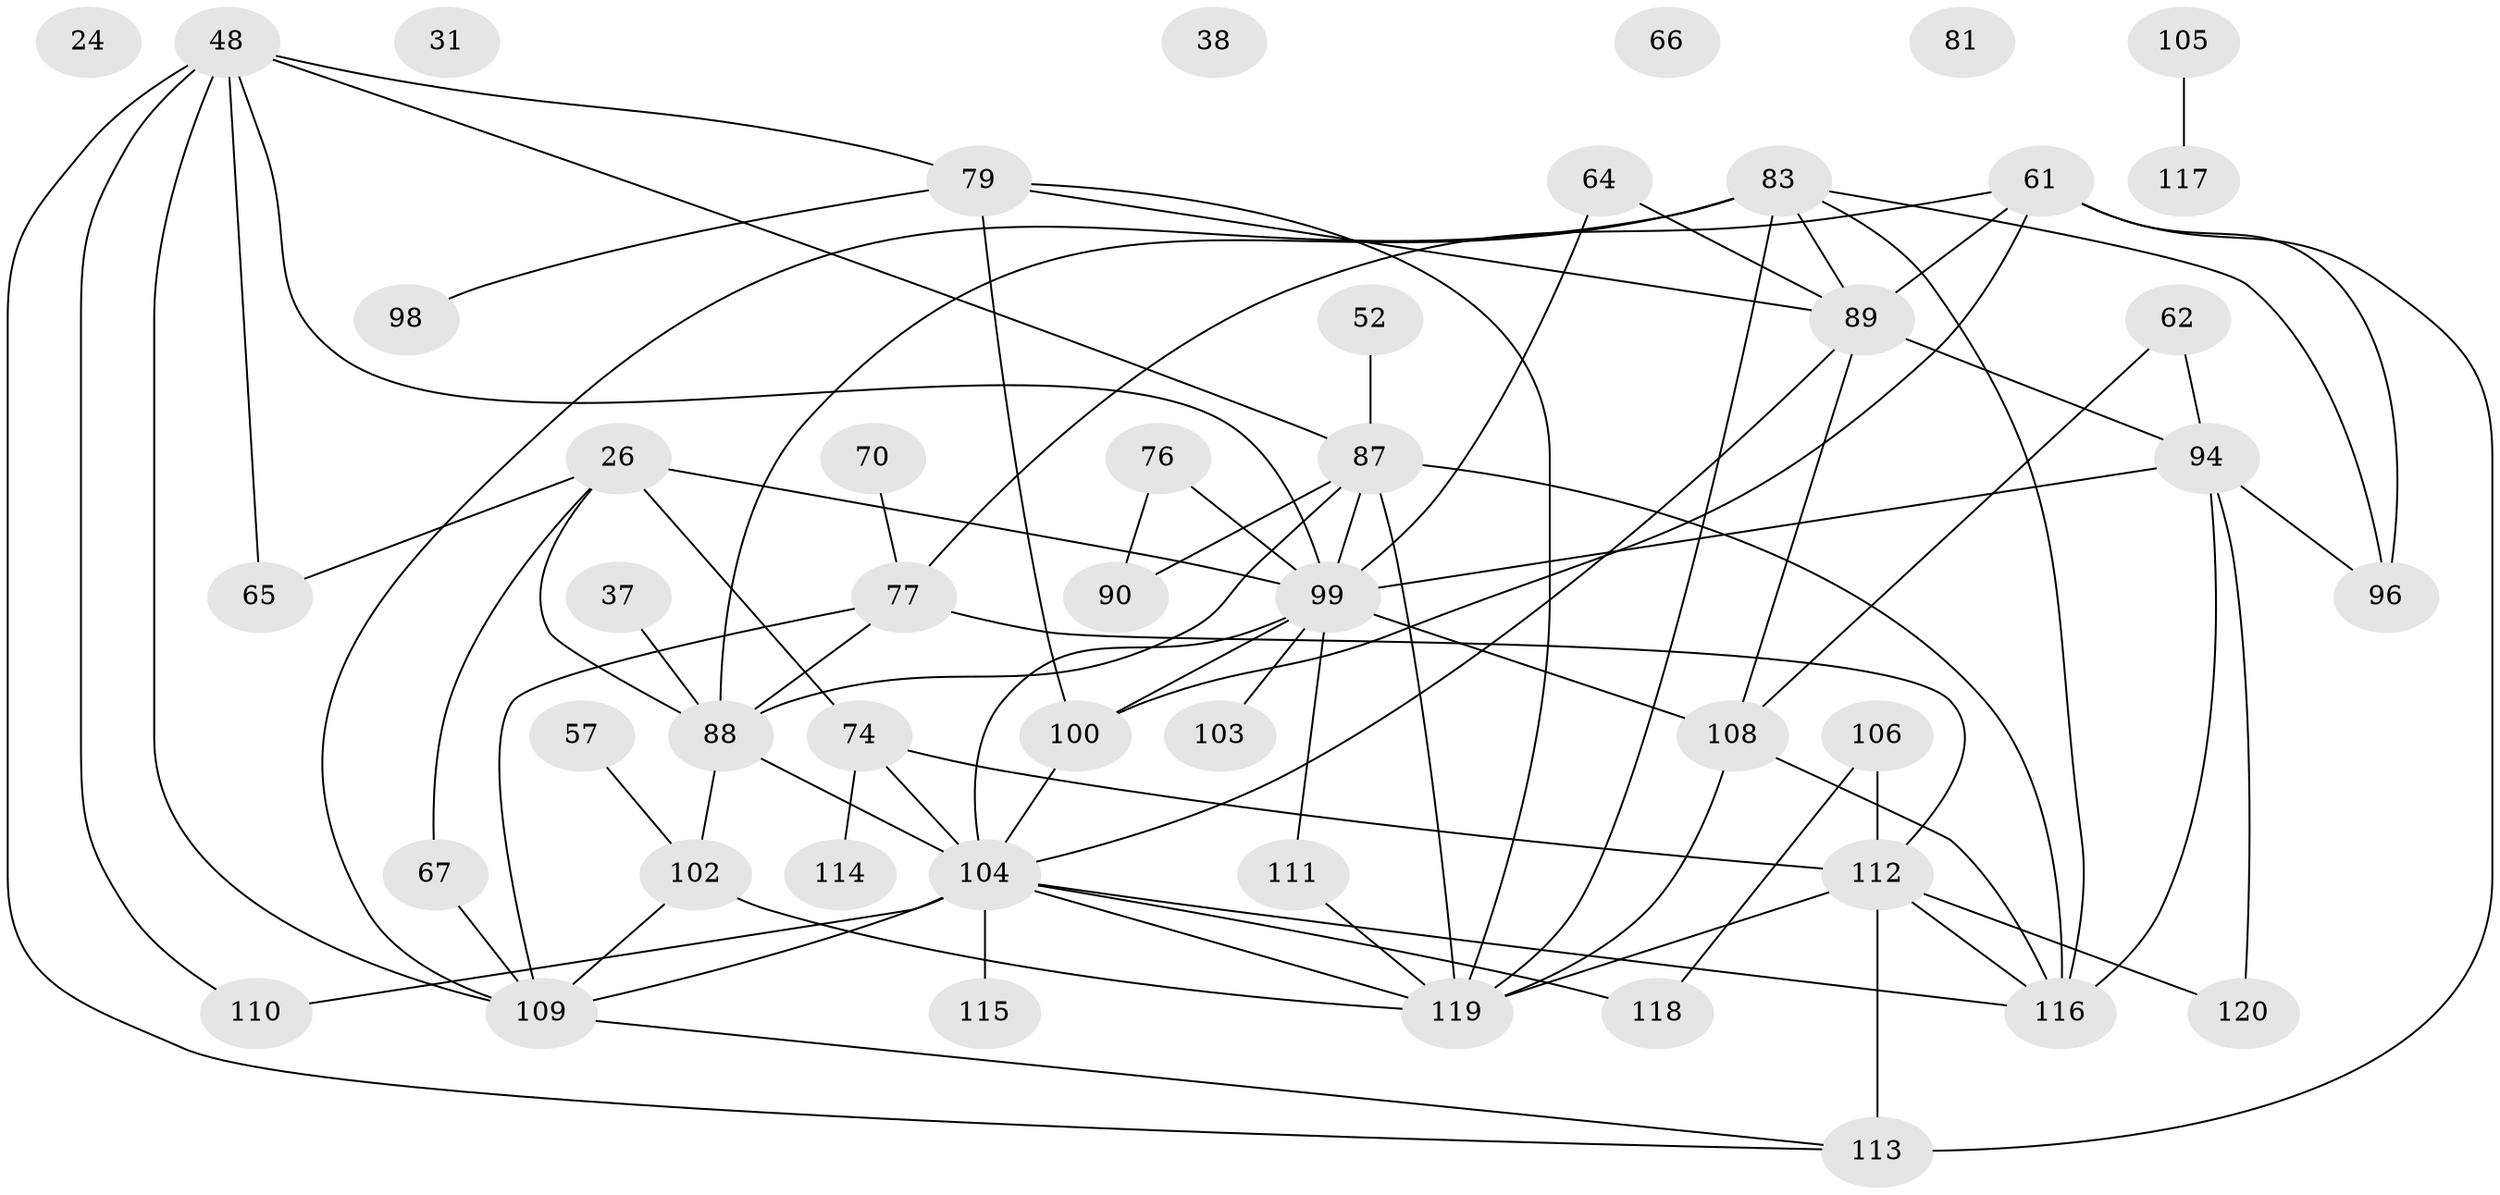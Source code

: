 // original degree distribution, {1: 0.15833333333333333, 3: 0.25833333333333336, 5: 0.08333333333333333, 4: 0.18333333333333332, 2: 0.20833333333333334, 8: 0.008333333333333333, 0: 0.041666666666666664, 7: 0.016666666666666666, 6: 0.025, 9: 0.016666666666666666}
// Generated by graph-tools (version 1.1) at 2025/42/03/04/25 21:42:25]
// undirected, 48 vertices, 83 edges
graph export_dot {
graph [start="1"]
  node [color=gray90,style=filled];
  24;
  26;
  31;
  37;
  38;
  48;
  52;
  57;
  61;
  62;
  64;
  65;
  66;
  67 [super="+16"];
  70;
  74 [super="+69"];
  76;
  77 [super="+40"];
  79 [super="+78"];
  81;
  83 [super="+75"];
  87 [super="+27"];
  88 [super="+25+3"];
  89 [super="+80"];
  90 [super="+41+54"];
  94 [super="+53+71"];
  96 [super="+95"];
  98;
  99 [super="+19+43+72"];
  100 [super="+73+91"];
  102;
  103;
  104 [super="+21+86+92"];
  105 [super="+36"];
  106;
  108 [super="+51"];
  109 [super="+34+12"];
  110;
  111;
  112 [super="+97+101"];
  113 [super="+60+1+93"];
  114;
  115;
  116 [super="+82"];
  117;
  118 [super="+22"];
  119 [super="+49+29+107"];
  120 [super="+8"];
  26 -- 65;
  26 -- 74 [weight=2];
  26 -- 67;
  26 -- 88;
  26 -- 99 [weight=2];
  37 -- 88;
  48 -- 65;
  48 -- 110;
  48 -- 87;
  48 -- 99;
  48 -- 113;
  48 -- 109 [weight=2];
  48 -- 79 [weight=2];
  52 -- 87;
  57 -- 102;
  61 -- 89;
  61 -- 96;
  61 -- 113;
  61 -- 77;
  61 -- 100;
  62 -- 108;
  62 -- 94;
  64 -- 89;
  64 -- 99;
  67 -- 109;
  70 -- 77;
  74 -- 114;
  74 -- 112;
  74 -- 104;
  76 -- 90;
  76 -- 99;
  77 -- 88;
  77 -- 109 [weight=2];
  77 -- 112 [weight=2];
  79 -- 100 [weight=2];
  79 -- 89;
  79 -- 98;
  79 -- 119;
  83 -- 96 [weight=2];
  83 -- 109 [weight=2];
  83 -- 89;
  83 -- 116;
  83 -- 119;
  83 -- 88;
  87 -- 88;
  87 -- 116 [weight=2];
  87 -- 99;
  87 -- 119;
  87 -- 90;
  88 -- 104 [weight=2];
  88 -- 102 [weight=2];
  89 -- 108;
  89 -- 94 [weight=3];
  89 -- 104;
  94 -- 96 [weight=2];
  94 -- 99 [weight=4];
  94 -- 116;
  94 -- 120;
  99 -- 103;
  99 -- 108 [weight=2];
  99 -- 111;
  99 -- 104;
  99 -- 100;
  100 -- 104 [weight=2];
  102 -- 119;
  102 -- 109;
  104 -- 119;
  104 -- 109 [weight=3];
  104 -- 110;
  104 -- 115;
  104 -- 116;
  104 -- 118;
  105 -- 117;
  106 -- 118;
  106 -- 112;
  108 -- 116;
  108 -- 119;
  109 -- 113;
  111 -- 119;
  112 -- 113 [weight=2];
  112 -- 116;
  112 -- 119;
  112 -- 120;
}
